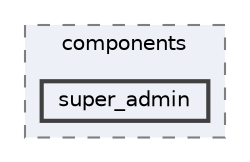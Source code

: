 digraph "resources/views/components/super_admin"
{
 // LATEX_PDF_SIZE
  bgcolor="transparent";
  edge [fontname=Helvetica,fontsize=10,labelfontname=Helvetica,labelfontsize=10];
  node [fontname=Helvetica,fontsize=10,shape=box,height=0.2,width=0.4];
  compound=true
  subgraph clusterdir_be6a89e5e182cfde9ba0d4ece1bed536 {
    graph [ bgcolor="#edf0f7", pencolor="grey50", label="components", fontname=Helvetica,fontsize=10 style="filled,dashed", URL="dir_be6a89e5e182cfde9ba0d4ece1bed536.html",tooltip=""]
  dir_b4b9727145dcee35211c5fbc8a5ccf00 [label="super_admin", fillcolor="#edf0f7", color="grey25", style="filled,bold", URL="dir_b4b9727145dcee35211c5fbc8a5ccf00.html",tooltip=""];
  }
}
